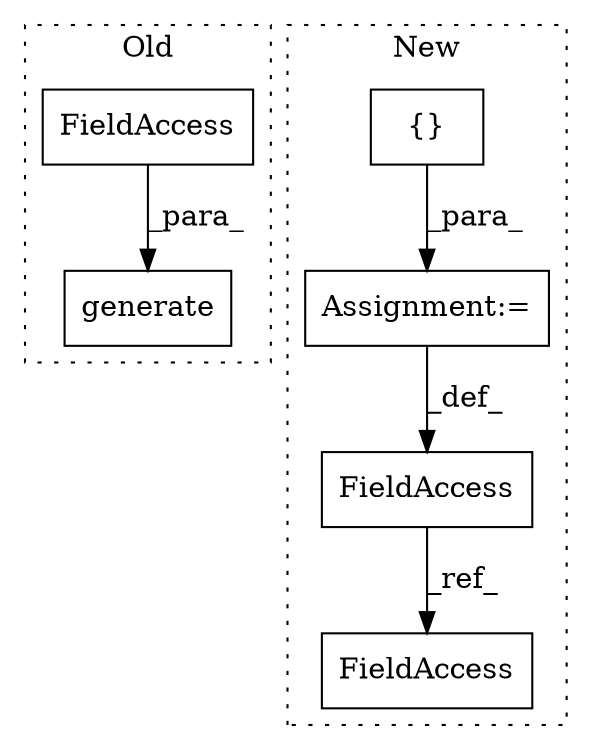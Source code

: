 digraph G {
subgraph cluster0 {
1 [label="generate" a="32" s="4743,4762" l="9,1" shape="box"];
6 [label="FieldAccess" a="22" s="4752" l="10" shape="box"];
label = "Old";
style="dotted";
}
subgraph cluster1 {
2 [label="{}" a="4" s="5409,5479" l="1,1" shape="box"];
3 [label="Assignment:=" a="7" s="5396" l="1" shape="box"];
4 [label="FieldAccess" a="22" s="5387" l="9" shape="box"];
5 [label="FieldAccess" a="22" s="5492" l="9" shape="box"];
label = "New";
style="dotted";
}
2 -> 3 [label="_para_"];
3 -> 4 [label="_def_"];
4 -> 5 [label="_ref_"];
6 -> 1 [label="_para_"];
}